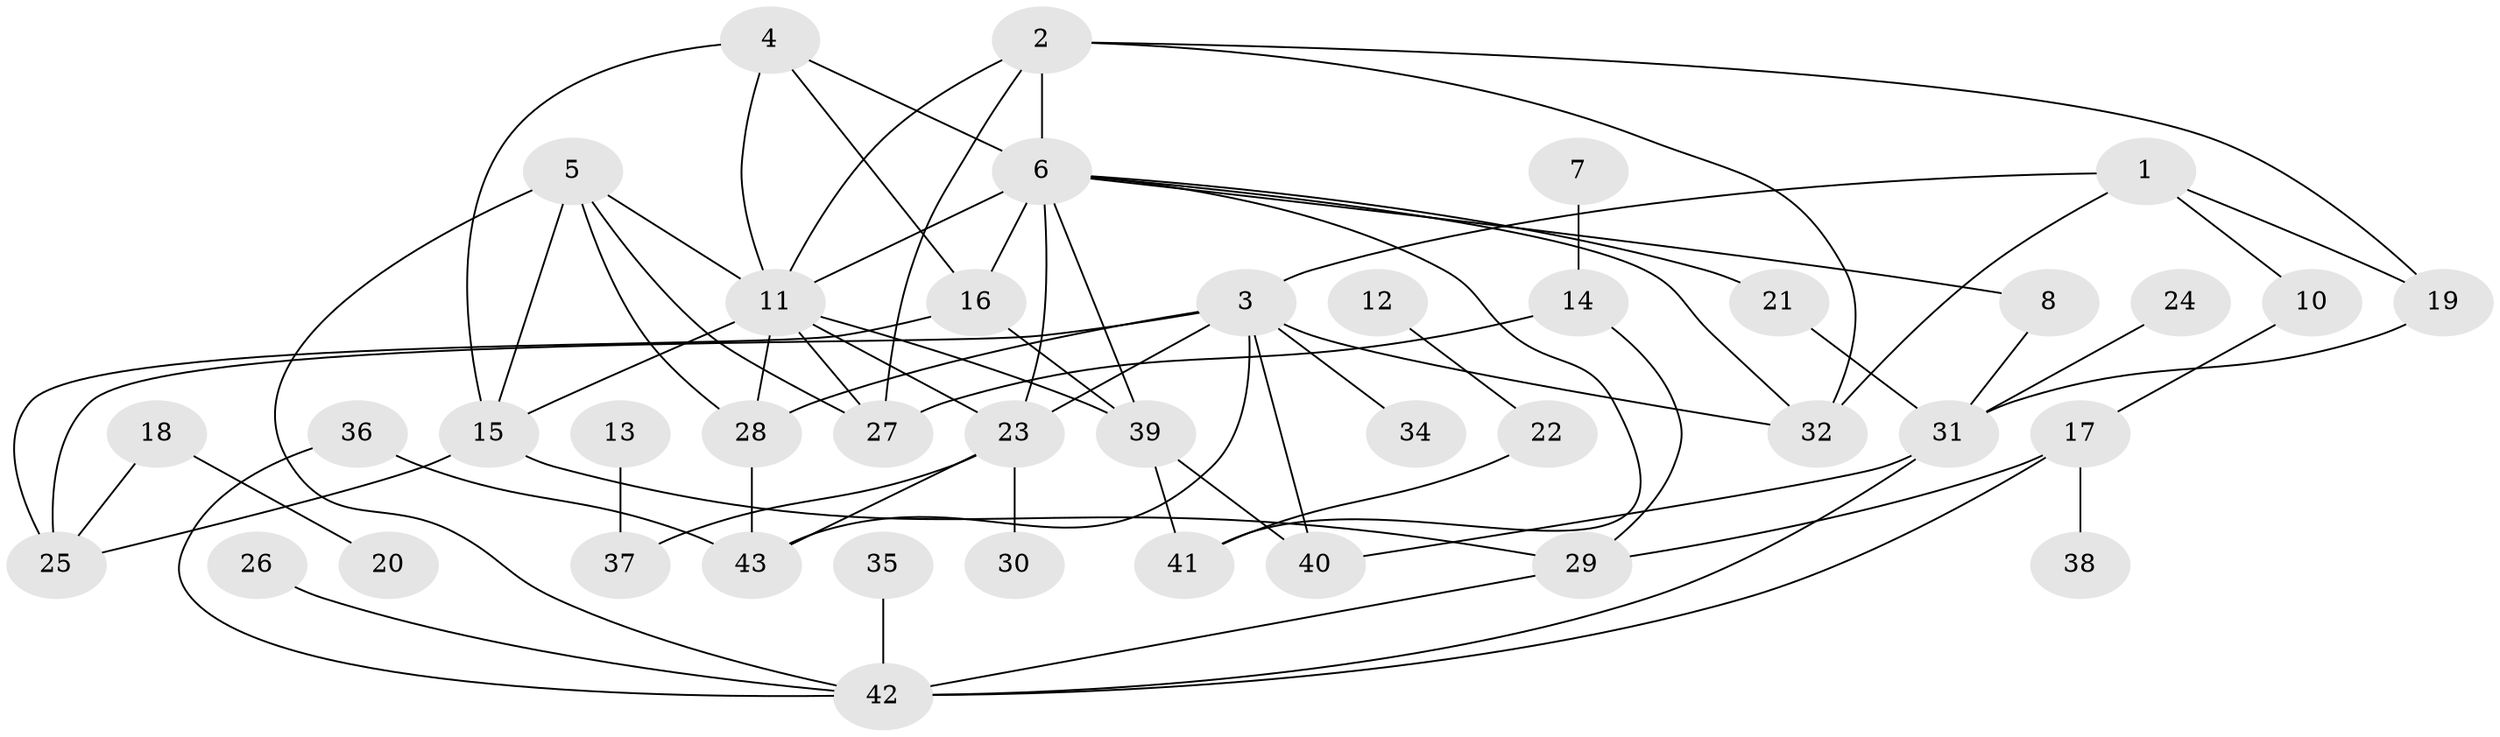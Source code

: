// original degree distribution, {4: 0.2786885245901639, 5: 0.09836065573770492, 1: 0.16393442622950818, 2: 0.19672131147540983, 0: 0.03278688524590164, 6: 0.06557377049180328, 3: 0.13114754098360656, 9: 0.01639344262295082, 7: 0.01639344262295082}
// Generated by graph-tools (version 1.1) at 2025/48/03/04/25 22:48:10]
// undirected, 41 vertices, 71 edges
graph export_dot {
  node [color=gray90,style=filled];
  1;
  2;
  3;
  4;
  5;
  6;
  7;
  8;
  10;
  11;
  12;
  13;
  14;
  15;
  16;
  17;
  18;
  19;
  20;
  21;
  22;
  23;
  24;
  25;
  26;
  27;
  28;
  29;
  30;
  31;
  32;
  34;
  35;
  36;
  37;
  38;
  39;
  40;
  41;
  42;
  43;
  1 -- 3 [weight=1.0];
  1 -- 10 [weight=1.0];
  1 -- 19 [weight=1.0];
  1 -- 32 [weight=1.0];
  2 -- 6 [weight=3.0];
  2 -- 11 [weight=2.0];
  2 -- 19 [weight=1.0];
  2 -- 27 [weight=1.0];
  2 -- 32 [weight=1.0];
  3 -- 23 [weight=1.0];
  3 -- 25 [weight=1.0];
  3 -- 28 [weight=1.0];
  3 -- 32 [weight=1.0];
  3 -- 34 [weight=1.0];
  3 -- 40 [weight=2.0];
  3 -- 43 [weight=1.0];
  4 -- 6 [weight=2.0];
  4 -- 11 [weight=1.0];
  4 -- 15 [weight=1.0];
  4 -- 16 [weight=1.0];
  5 -- 11 [weight=1.0];
  5 -- 15 [weight=2.0];
  5 -- 27 [weight=1.0];
  5 -- 28 [weight=1.0];
  5 -- 42 [weight=1.0];
  6 -- 8 [weight=1.0];
  6 -- 11 [weight=2.0];
  6 -- 16 [weight=1.0];
  6 -- 21 [weight=1.0];
  6 -- 23 [weight=1.0];
  6 -- 32 [weight=1.0];
  6 -- 39 [weight=1.0];
  6 -- 41 [weight=1.0];
  7 -- 14 [weight=1.0];
  8 -- 31 [weight=1.0];
  10 -- 17 [weight=1.0];
  11 -- 15 [weight=1.0];
  11 -- 23 [weight=1.0];
  11 -- 27 [weight=1.0];
  11 -- 28 [weight=1.0];
  11 -- 39 [weight=1.0];
  12 -- 22 [weight=1.0];
  13 -- 37 [weight=1.0];
  14 -- 27 [weight=1.0];
  14 -- 29 [weight=1.0];
  15 -- 25 [weight=1.0];
  15 -- 29 [weight=1.0];
  16 -- 25 [weight=1.0];
  16 -- 39 [weight=1.0];
  17 -- 29 [weight=1.0];
  17 -- 38 [weight=1.0];
  17 -- 42 [weight=1.0];
  18 -- 20 [weight=1.0];
  18 -- 25 [weight=1.0];
  19 -- 31 [weight=1.0];
  21 -- 31 [weight=1.0];
  22 -- 41 [weight=1.0];
  23 -- 30 [weight=1.0];
  23 -- 37 [weight=1.0];
  23 -- 43 [weight=1.0];
  24 -- 31 [weight=1.0];
  26 -- 42 [weight=1.0];
  28 -- 43 [weight=1.0];
  29 -- 42 [weight=1.0];
  31 -- 40 [weight=1.0];
  31 -- 42 [weight=1.0];
  35 -- 42 [weight=1.0];
  36 -- 42 [weight=1.0];
  36 -- 43 [weight=1.0];
  39 -- 40 [weight=1.0];
  39 -- 41 [weight=1.0];
}
